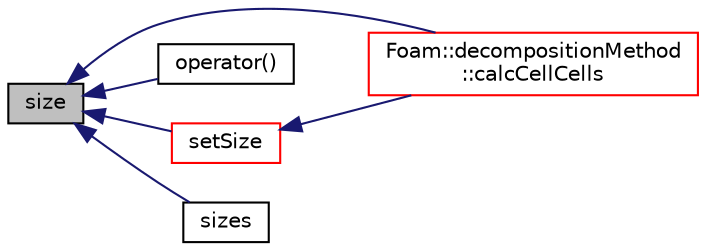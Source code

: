 digraph "size"
{
  bgcolor="transparent";
  edge [fontname="Helvetica",fontsize="10",labelfontname="Helvetica",labelfontsize="10"];
  node [fontname="Helvetica",fontsize="10",shape=record];
  rankdir="LR";
  Node1 [label="size",height=0.2,width=0.4,color="black", fillcolor="grey75", style="filled", fontcolor="black"];
  Node1 -> Node2 [dir="back",color="midnightblue",fontsize="10",style="solid",fontname="Helvetica"];
  Node2 [label="Foam::decompositionMethod\l::calcCellCells",height=0.2,width=0.4,color="red",URL="$a00507.html#a86727d8c968e3ae5d8f394879e2b3c8a",tooltip="Helper: determine (local or global) cellCells from mesh. "];
  Node1 -> Node3 [dir="back",color="midnightblue",fontsize="10",style="solid",fontname="Helvetica"];
  Node3 [label="operator()",height=0.2,width=0.4,color="black",URL="$a00318.html#abeea872ee1b1fd63a4c694bd31b7b865",tooltip="Return as List<Container> "];
  Node1 -> Node4 [dir="back",color="midnightblue",fontsize="10",style="solid",fontname="Helvetica"];
  Node4 [label="setSize",height=0.2,width=0.4,color="red",URL="$a00318.html#af3583086fd372b92d02566648e367596",tooltip="Reset size of CompactListList. "];
  Node4 -> Node2 [dir="back",color="midnightblue",fontsize="10",style="solid",fontname="Helvetica"];
  Node1 -> Node5 [dir="back",color="midnightblue",fontsize="10",style="solid",fontname="Helvetica"];
  Node5 [label="sizes",height=0.2,width=0.4,color="black",URL="$a00318.html#a7794285f62799892306445888dbd9915",tooltip="Return sizes (to be used e.g. for construction) "];
}
